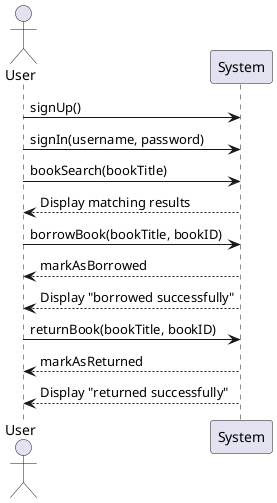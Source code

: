 @startuml

actor User
participant "System" as POS
User -> POS: signUp()
User -> POS: signIn(username, password)
User -> POS: bookSearch(bookTitle)
POS --> User: Display matching results
User -> POS: borrowBook(bookTitle, bookID)
POS --> User: markAsBorrowed
POS --> User: Display "borrowed successfully"
User -> POS: returnBook(bookTitle, bookID)
POS --> User: markAsReturned
POS --> User: Display "returned successfully"
@enduml



